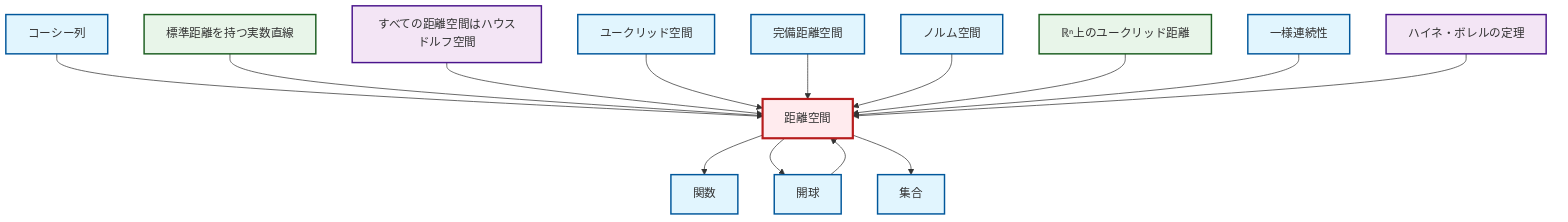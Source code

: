 graph TD
    classDef definition fill:#e1f5fe,stroke:#01579b,stroke-width:2px
    classDef theorem fill:#f3e5f5,stroke:#4a148c,stroke-width:2px
    classDef axiom fill:#fff3e0,stroke:#e65100,stroke-width:2px
    classDef example fill:#e8f5e9,stroke:#1b5e20,stroke-width:2px
    classDef current fill:#ffebee,stroke:#b71c1c,stroke-width:3px
    def-euclidean-space["ユークリッド空間"]:::definition
    def-function["関数"]:::definition
    def-set["集合"]:::definition
    thm-heine-borel["ハイネ・ボレルの定理"]:::theorem
    def-metric-space["距離空間"]:::definition
    ex-euclidean-metric["ℝⁿ上のユークリッド距離"]:::example
    def-complete-metric-space["完備距離空間"]:::definition
    ex-real-line-metric["標準距離を持つ実数直線"]:::example
    thm-metric-hausdorff["すべての距離空間はハウスドルフ空間"]:::theorem
    def-open-ball["開球"]:::definition
    def-normed-vector-space["ノルム空間"]:::definition
    def-cauchy-sequence["コーシー列"]:::definition
    def-uniform-continuity["一様連続性"]:::definition
    def-cauchy-sequence --> def-metric-space
    ex-real-line-metric --> def-metric-space
    thm-metric-hausdorff --> def-metric-space
    def-metric-space --> def-function
    def-euclidean-space --> def-metric-space
    def-complete-metric-space --> def-metric-space
    def-normed-vector-space --> def-metric-space
    ex-euclidean-metric --> def-metric-space
    def-uniform-continuity --> def-metric-space
    def-metric-space --> def-open-ball
    def-open-ball --> def-metric-space
    thm-heine-borel --> def-metric-space
    def-metric-space --> def-set
    class def-metric-space current